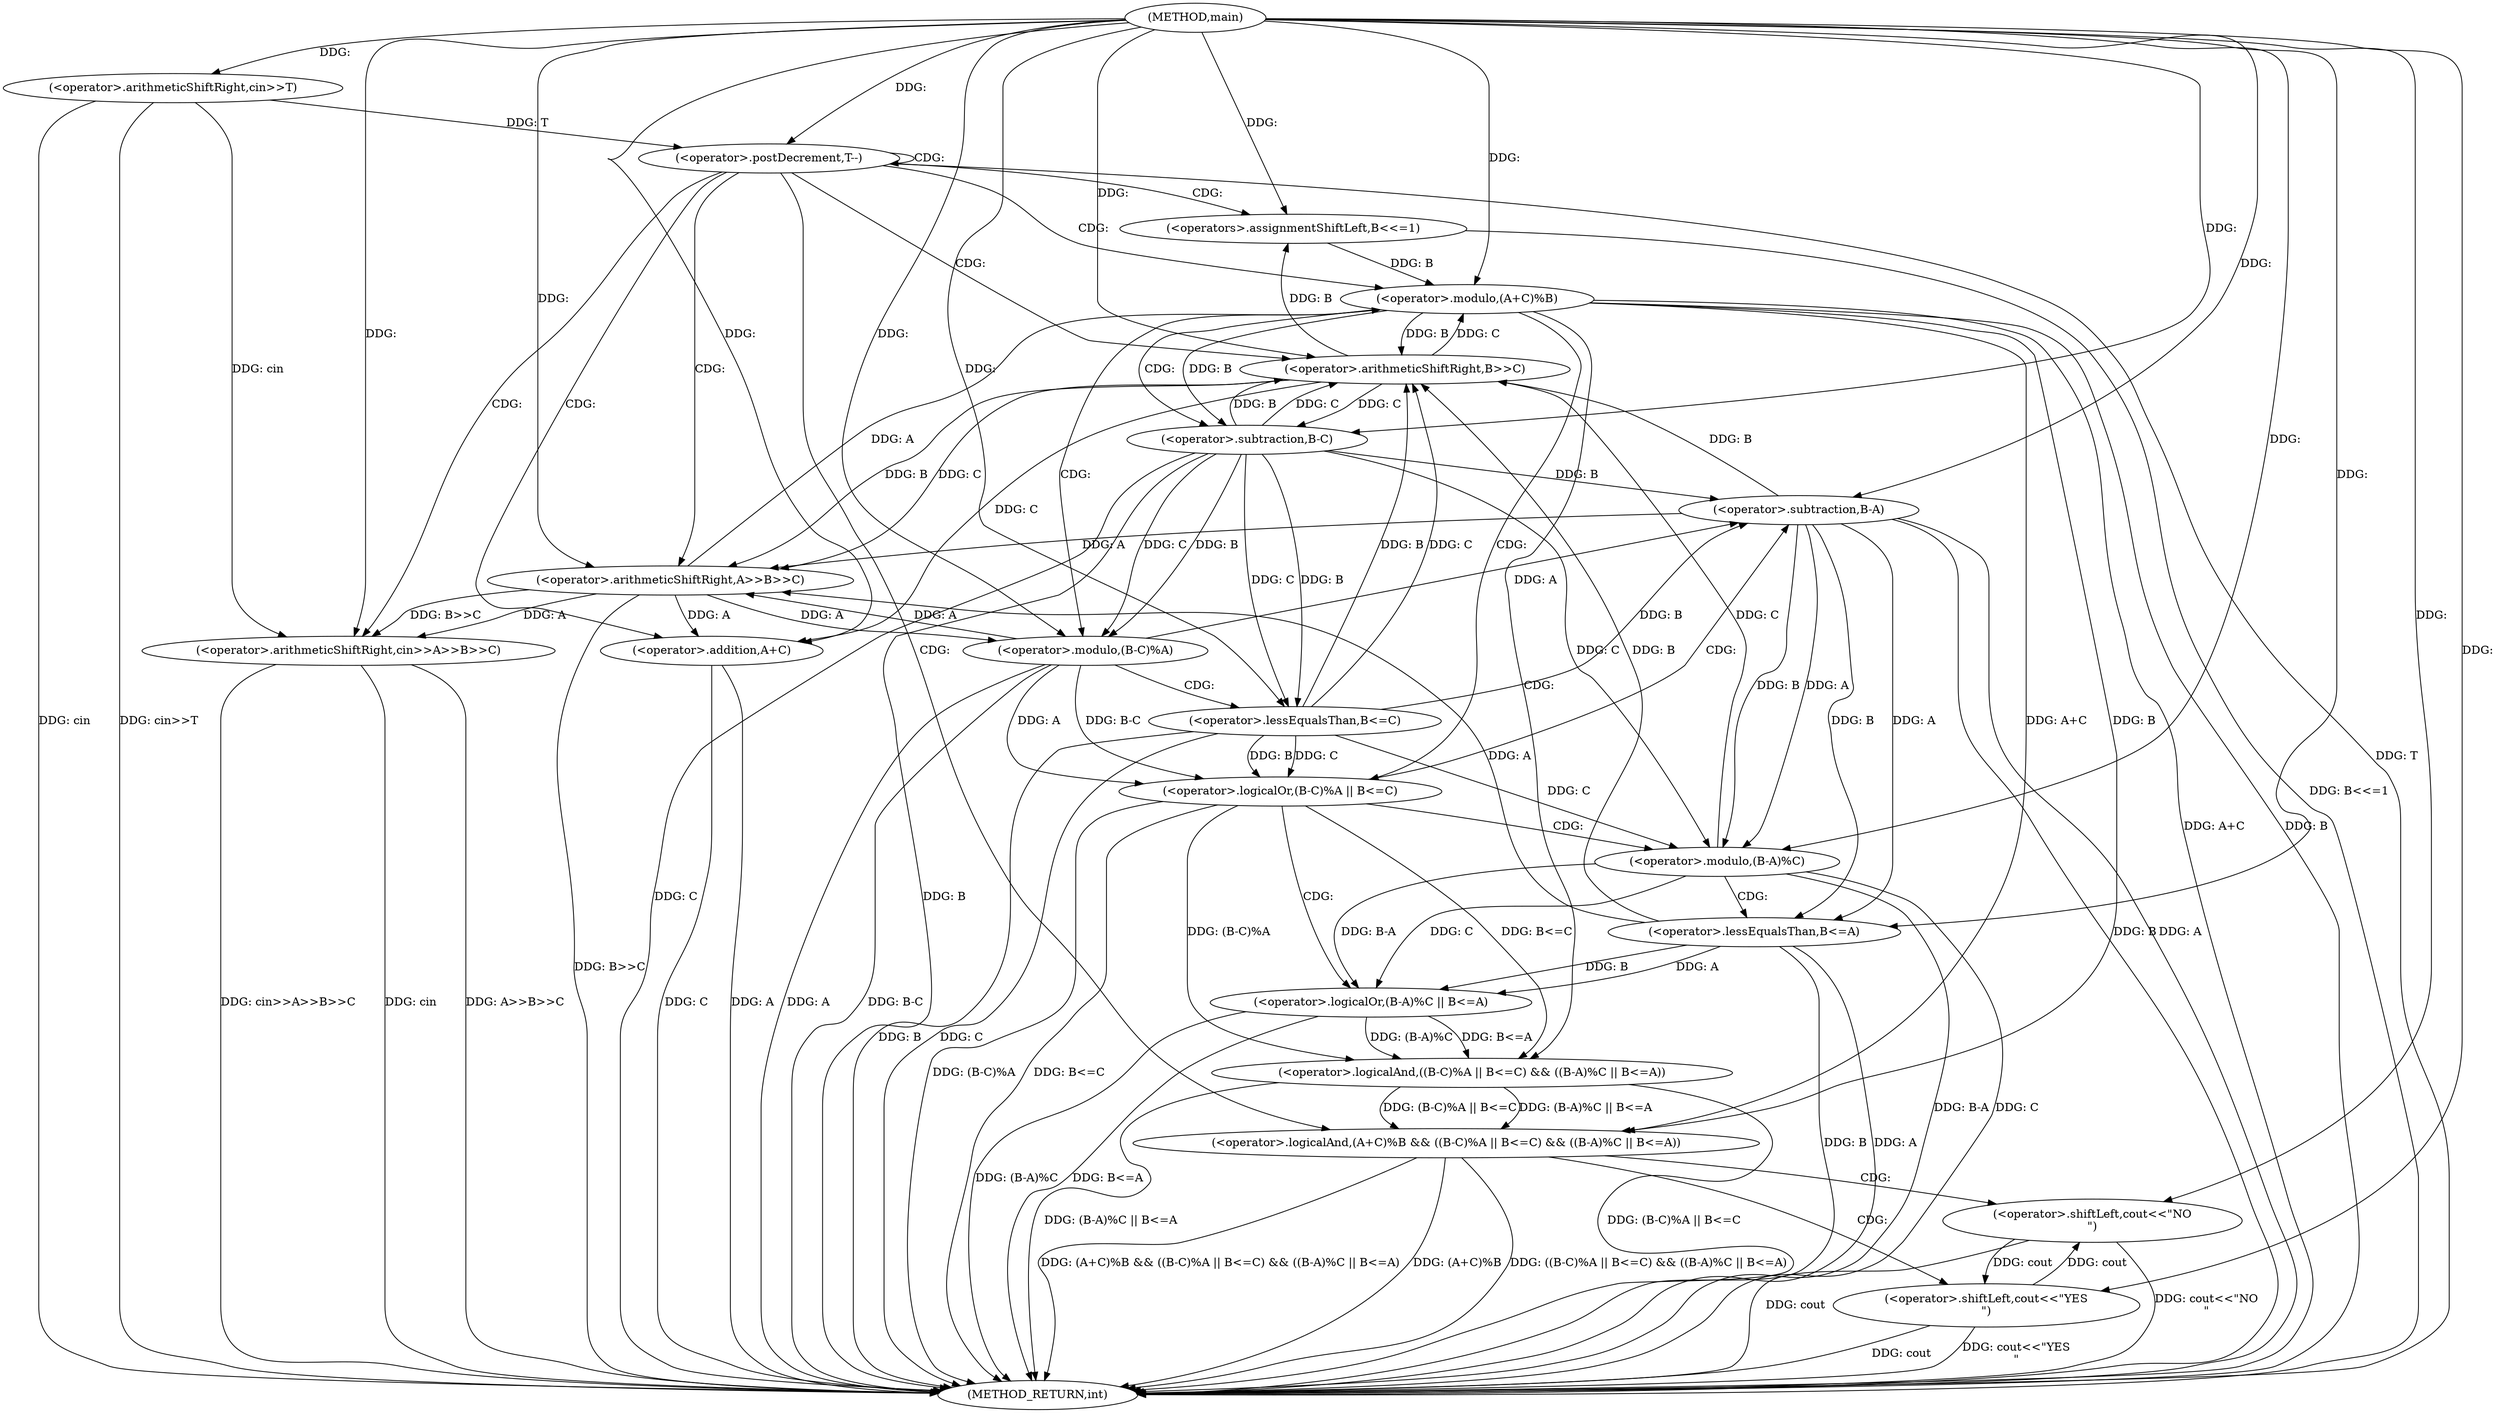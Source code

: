 digraph "main" {  
"1000101" [label = "(METHOD,main)" ]
"1000157" [label = "(METHOD_RETURN,int)" ]
"1000107" [label = "(<operator>.arithmeticShiftRight,cin>>T)" ]
"1000111" [label = "(<operator>.postDecrement,T--)" ]
"1000114" [label = "(<operator>.arithmeticShiftRight,cin>>A>>B>>C)" ]
"1000121" [label = "(<operators>.assignmentShiftLeft,B<<=1)" ]
"1000125" [label = "(<operator>.logicalAnd,(A+C)%B && ((B-C)%A || B<=C) && ((B-A)%C || B<=A))" ]
"1000150" [label = "(<operator>.shiftLeft,cout<<\"NO\n\")" ]
"1000116" [label = "(<operator>.arithmeticShiftRight,A>>B>>C)" ]
"1000154" [label = "(<operator>.shiftLeft,cout<<\"YES\n\")" ]
"1000118" [label = "(<operator>.arithmeticShiftRight,B>>C)" ]
"1000126" [label = "(<operator>.modulo,(A+C)%B)" ]
"1000131" [label = "(<operator>.logicalAnd,((B-C)%A || B<=C) && ((B-A)%C || B<=A))" ]
"1000127" [label = "(<operator>.addition,A+C)" ]
"1000132" [label = "(<operator>.logicalOr,(B-C)%A || B<=C)" ]
"1000141" [label = "(<operator>.logicalOr,(B-A)%C || B<=A)" ]
"1000133" [label = "(<operator>.modulo,(B-C)%A)" ]
"1000138" [label = "(<operator>.lessEqualsThan,B<=C)" ]
"1000142" [label = "(<operator>.modulo,(B-A)%C)" ]
"1000147" [label = "(<operator>.lessEqualsThan,B<=A)" ]
"1000134" [label = "(<operator>.subtraction,B-C)" ]
"1000143" [label = "(<operator>.subtraction,B-A)" ]
  "1000107" -> "1000157"  [ label = "DDG: cin"] 
  "1000107" -> "1000157"  [ label = "DDG: cin>>T"] 
  "1000111" -> "1000157"  [ label = "DDG: T"] 
  "1000114" -> "1000157"  [ label = "DDG: cin"] 
  "1000116" -> "1000157"  [ label = "DDG: B>>C"] 
  "1000114" -> "1000157"  [ label = "DDG: A>>B>>C"] 
  "1000114" -> "1000157"  [ label = "DDG: cin>>A>>B>>C"] 
  "1000121" -> "1000157"  [ label = "DDG: B<<=1"] 
  "1000127" -> "1000157"  [ label = "DDG: A"] 
  "1000127" -> "1000157"  [ label = "DDG: C"] 
  "1000126" -> "1000157"  [ label = "DDG: A+C"] 
  "1000126" -> "1000157"  [ label = "DDG: B"] 
  "1000125" -> "1000157"  [ label = "DDG: (A+C)%B"] 
  "1000134" -> "1000157"  [ label = "DDG: B"] 
  "1000134" -> "1000157"  [ label = "DDG: C"] 
  "1000133" -> "1000157"  [ label = "DDG: B-C"] 
  "1000133" -> "1000157"  [ label = "DDG: A"] 
  "1000132" -> "1000157"  [ label = "DDG: (B-C)%A"] 
  "1000138" -> "1000157"  [ label = "DDG: B"] 
  "1000138" -> "1000157"  [ label = "DDG: C"] 
  "1000132" -> "1000157"  [ label = "DDG: B<=C"] 
  "1000131" -> "1000157"  [ label = "DDG: (B-C)%A || B<=C"] 
  "1000143" -> "1000157"  [ label = "DDG: B"] 
  "1000143" -> "1000157"  [ label = "DDG: A"] 
  "1000142" -> "1000157"  [ label = "DDG: B-A"] 
  "1000142" -> "1000157"  [ label = "DDG: C"] 
  "1000141" -> "1000157"  [ label = "DDG: (B-A)%C"] 
  "1000147" -> "1000157"  [ label = "DDG: B"] 
  "1000147" -> "1000157"  [ label = "DDG: A"] 
  "1000141" -> "1000157"  [ label = "DDG: B<=A"] 
  "1000131" -> "1000157"  [ label = "DDG: (B-A)%C || B<=A"] 
  "1000125" -> "1000157"  [ label = "DDG: ((B-C)%A || B<=C) && ((B-A)%C || B<=A)"] 
  "1000125" -> "1000157"  [ label = "DDG: (A+C)%B && ((B-C)%A || B<=C) && ((B-A)%C || B<=A)"] 
  "1000154" -> "1000157"  [ label = "DDG: cout"] 
  "1000154" -> "1000157"  [ label = "DDG: cout<<\"YES\n\""] 
  "1000150" -> "1000157"  [ label = "DDG: cout"] 
  "1000150" -> "1000157"  [ label = "DDG: cout<<\"NO\n\""] 
  "1000101" -> "1000107"  [ label = "DDG: "] 
  "1000107" -> "1000111"  [ label = "DDG: T"] 
  "1000101" -> "1000111"  [ label = "DDG: "] 
  "1000107" -> "1000114"  [ label = "DDG: cin"] 
  "1000101" -> "1000114"  [ label = "DDG: "] 
  "1000116" -> "1000114"  [ label = "DDG: A"] 
  "1000116" -> "1000114"  [ label = "DDG: B>>C"] 
  "1000118" -> "1000121"  [ label = "DDG: B"] 
  "1000101" -> "1000121"  [ label = "DDG: "] 
  "1000133" -> "1000116"  [ label = "DDG: A"] 
  "1000143" -> "1000116"  [ label = "DDG: A"] 
  "1000147" -> "1000116"  [ label = "DDG: A"] 
  "1000101" -> "1000116"  [ label = "DDG: "] 
  "1000118" -> "1000116"  [ label = "DDG: C"] 
  "1000118" -> "1000116"  [ label = "DDG: B"] 
  "1000126" -> "1000125"  [ label = "DDG: A+C"] 
  "1000126" -> "1000125"  [ label = "DDG: B"] 
  "1000131" -> "1000125"  [ label = "DDG: (B-C)%A || B<=C"] 
  "1000131" -> "1000125"  [ label = "DDG: (B-A)%C || B<=A"] 
  "1000154" -> "1000150"  [ label = "DDG: cout"] 
  "1000101" -> "1000150"  [ label = "DDG: "] 
  "1000126" -> "1000118"  [ label = "DDG: B"] 
  "1000134" -> "1000118"  [ label = "DDG: B"] 
  "1000138" -> "1000118"  [ label = "DDG: B"] 
  "1000143" -> "1000118"  [ label = "DDG: B"] 
  "1000147" -> "1000118"  [ label = "DDG: B"] 
  "1000101" -> "1000118"  [ label = "DDG: "] 
  "1000134" -> "1000118"  [ label = "DDG: C"] 
  "1000138" -> "1000118"  [ label = "DDG: C"] 
  "1000142" -> "1000118"  [ label = "DDG: C"] 
  "1000116" -> "1000126"  [ label = "DDG: A"] 
  "1000101" -> "1000126"  [ label = "DDG: "] 
  "1000118" -> "1000126"  [ label = "DDG: C"] 
  "1000121" -> "1000126"  [ label = "DDG: B"] 
  "1000132" -> "1000131"  [ label = "DDG: (B-C)%A"] 
  "1000132" -> "1000131"  [ label = "DDG: B<=C"] 
  "1000141" -> "1000131"  [ label = "DDG: (B-A)%C"] 
  "1000141" -> "1000131"  [ label = "DDG: B<=A"] 
  "1000150" -> "1000154"  [ label = "DDG: cout"] 
  "1000101" -> "1000154"  [ label = "DDG: "] 
  "1000116" -> "1000127"  [ label = "DDG: A"] 
  "1000101" -> "1000127"  [ label = "DDG: "] 
  "1000118" -> "1000127"  [ label = "DDG: C"] 
  "1000133" -> "1000132"  [ label = "DDG: A"] 
  "1000133" -> "1000132"  [ label = "DDG: B-C"] 
  "1000138" -> "1000132"  [ label = "DDG: B"] 
  "1000138" -> "1000132"  [ label = "DDG: C"] 
  "1000142" -> "1000141"  [ label = "DDG: C"] 
  "1000142" -> "1000141"  [ label = "DDG: B-A"] 
  "1000147" -> "1000141"  [ label = "DDG: B"] 
  "1000147" -> "1000141"  [ label = "DDG: A"] 
  "1000134" -> "1000133"  [ label = "DDG: C"] 
  "1000134" -> "1000133"  [ label = "DDG: B"] 
  "1000101" -> "1000133"  [ label = "DDG: "] 
  "1000116" -> "1000133"  [ label = "DDG: A"] 
  "1000134" -> "1000138"  [ label = "DDG: B"] 
  "1000101" -> "1000138"  [ label = "DDG: "] 
  "1000134" -> "1000138"  [ label = "DDG: C"] 
  "1000143" -> "1000142"  [ label = "DDG: A"] 
  "1000143" -> "1000142"  [ label = "DDG: B"] 
  "1000134" -> "1000142"  [ label = "DDG: C"] 
  "1000138" -> "1000142"  [ label = "DDG: C"] 
  "1000101" -> "1000142"  [ label = "DDG: "] 
  "1000143" -> "1000147"  [ label = "DDG: B"] 
  "1000101" -> "1000147"  [ label = "DDG: "] 
  "1000143" -> "1000147"  [ label = "DDG: A"] 
  "1000126" -> "1000134"  [ label = "DDG: B"] 
  "1000101" -> "1000134"  [ label = "DDG: "] 
  "1000118" -> "1000134"  [ label = "DDG: C"] 
  "1000134" -> "1000143"  [ label = "DDG: B"] 
  "1000138" -> "1000143"  [ label = "DDG: B"] 
  "1000101" -> "1000143"  [ label = "DDG: "] 
  "1000133" -> "1000143"  [ label = "DDG: A"] 
  "1000111" -> "1000121"  [ label = "CDG: "] 
  "1000111" -> "1000125"  [ label = "CDG: "] 
  "1000111" -> "1000116"  [ label = "CDG: "] 
  "1000111" -> "1000127"  [ label = "CDG: "] 
  "1000111" -> "1000111"  [ label = "CDG: "] 
  "1000111" -> "1000126"  [ label = "CDG: "] 
  "1000111" -> "1000114"  [ label = "CDG: "] 
  "1000111" -> "1000118"  [ label = "CDG: "] 
  "1000125" -> "1000154"  [ label = "CDG: "] 
  "1000125" -> "1000150"  [ label = "CDG: "] 
  "1000126" -> "1000131"  [ label = "CDG: "] 
  "1000126" -> "1000132"  [ label = "CDG: "] 
  "1000126" -> "1000133"  [ label = "CDG: "] 
  "1000126" -> "1000134"  [ label = "CDG: "] 
  "1000132" -> "1000143"  [ label = "CDG: "] 
  "1000132" -> "1000142"  [ label = "CDG: "] 
  "1000132" -> "1000141"  [ label = "CDG: "] 
  "1000133" -> "1000138"  [ label = "CDG: "] 
  "1000142" -> "1000147"  [ label = "CDG: "] 
}

